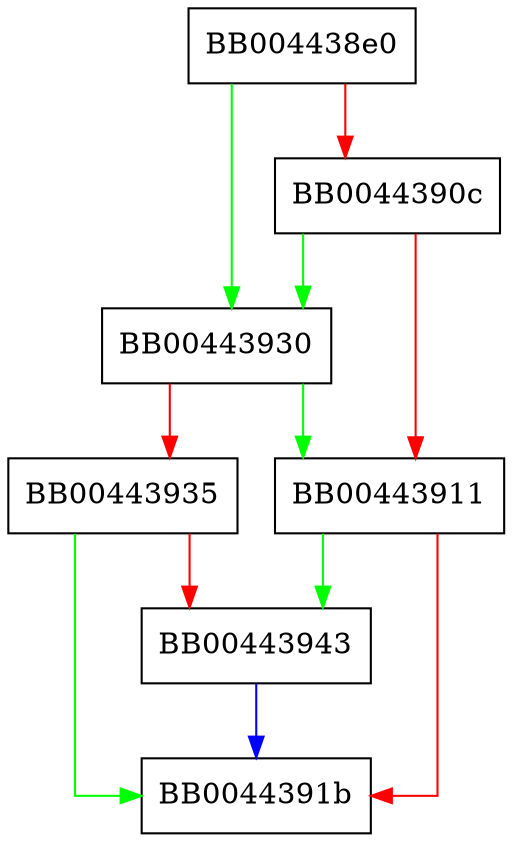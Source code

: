digraph count_reads_callback {
  node [shape="box"];
  graph [splines=ortho];
  BB004438e0 -> BB00443930 [color="green"];
  BB004438e0 -> BB0044390c [color="red"];
  BB0044390c -> BB00443930 [color="green"];
  BB0044390c -> BB00443911 [color="red"];
  BB00443911 -> BB00443943 [color="green"];
  BB00443911 -> BB0044391b [color="red"];
  BB00443930 -> BB00443911 [color="green"];
  BB00443930 -> BB00443935 [color="red"];
  BB00443935 -> BB0044391b [color="green"];
  BB00443935 -> BB00443943 [color="red"];
  BB00443943 -> BB0044391b [color="blue"];
}